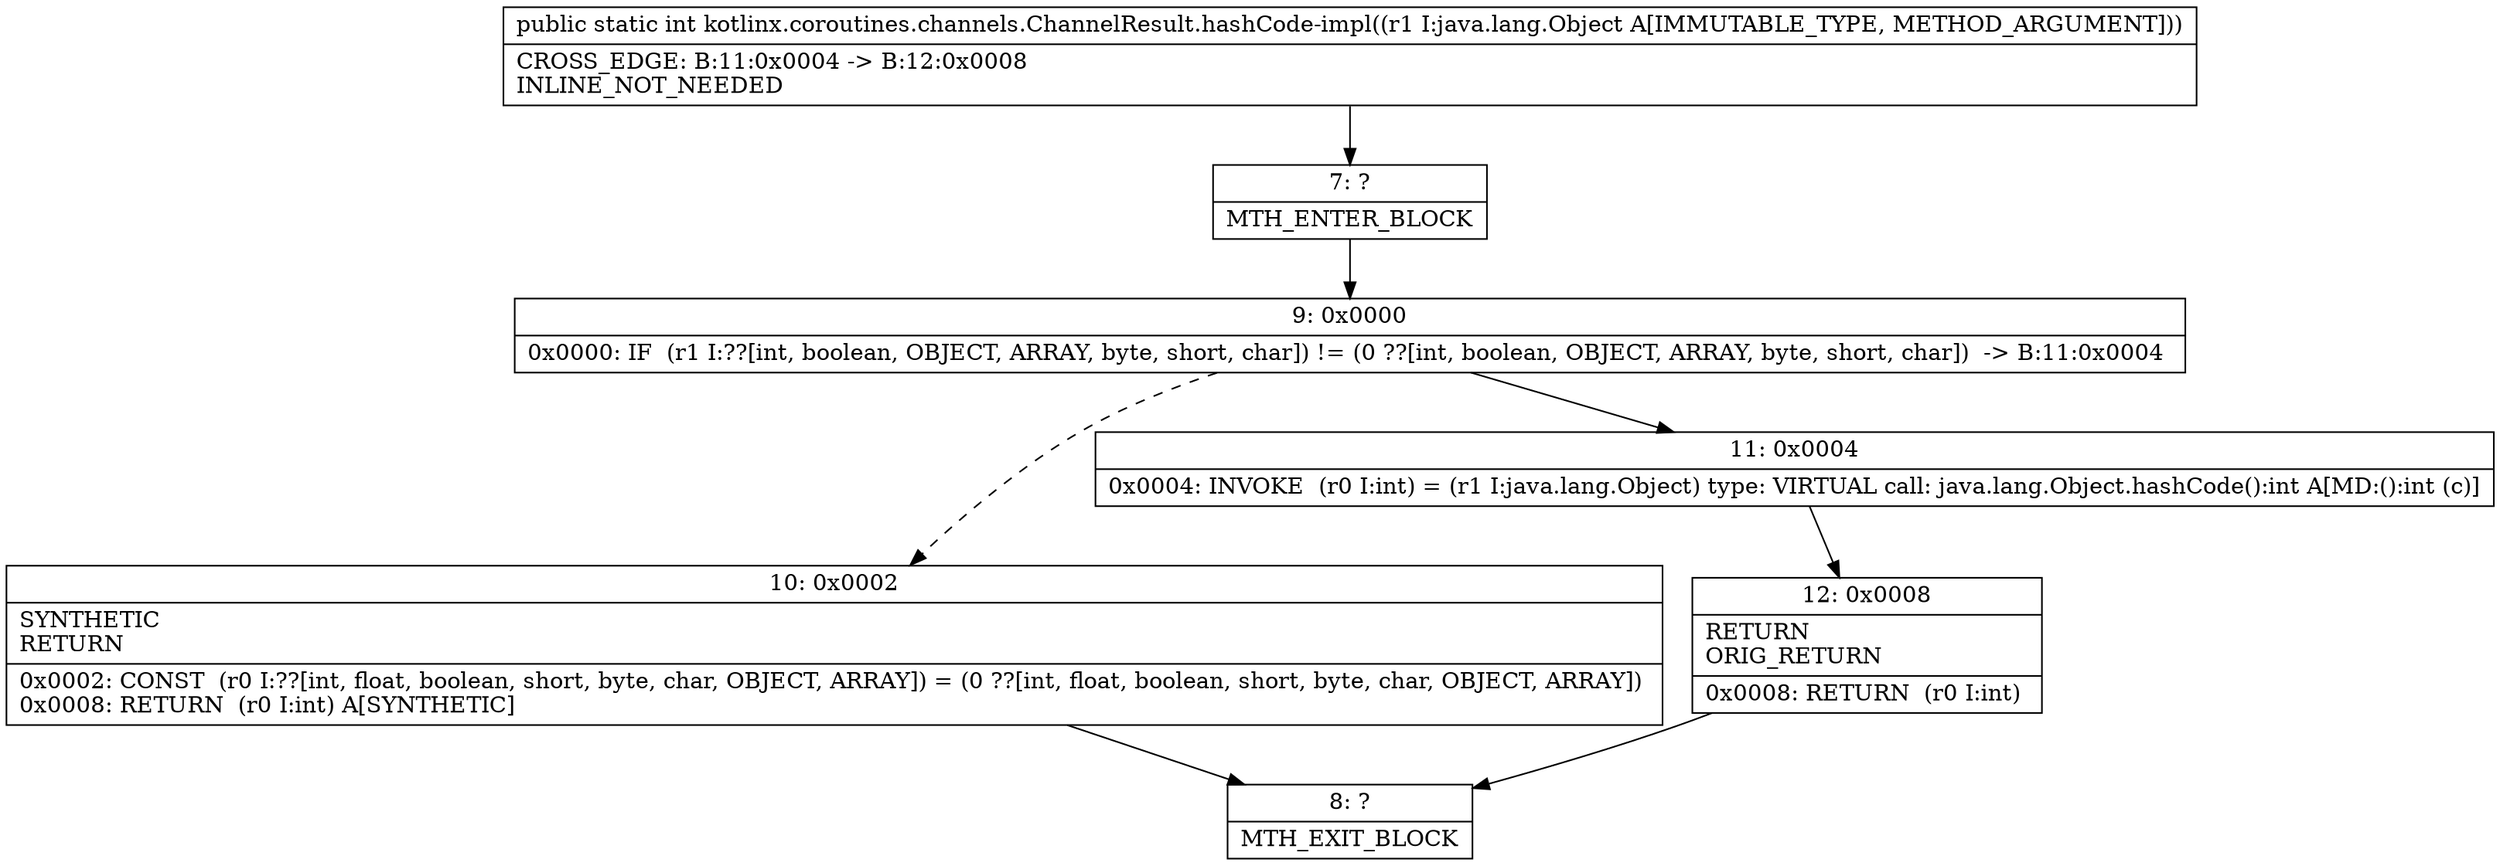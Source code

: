 digraph "CFG forkotlinx.coroutines.channels.ChannelResult.hashCode\-impl(Ljava\/lang\/Object;)I" {
Node_7 [shape=record,label="{7\:\ ?|MTH_ENTER_BLOCK\l}"];
Node_9 [shape=record,label="{9\:\ 0x0000|0x0000: IF  (r1 I:??[int, boolean, OBJECT, ARRAY, byte, short, char]) != (0 ??[int, boolean, OBJECT, ARRAY, byte, short, char])  \-\> B:11:0x0004 \l}"];
Node_10 [shape=record,label="{10\:\ 0x0002|SYNTHETIC\lRETURN\l|0x0002: CONST  (r0 I:??[int, float, boolean, short, byte, char, OBJECT, ARRAY]) = (0 ??[int, float, boolean, short, byte, char, OBJECT, ARRAY]) \l0x0008: RETURN  (r0 I:int) A[SYNTHETIC]\l}"];
Node_8 [shape=record,label="{8\:\ ?|MTH_EXIT_BLOCK\l}"];
Node_11 [shape=record,label="{11\:\ 0x0004|0x0004: INVOKE  (r0 I:int) = (r1 I:java.lang.Object) type: VIRTUAL call: java.lang.Object.hashCode():int A[MD:():int (c)]\l}"];
Node_12 [shape=record,label="{12\:\ 0x0008|RETURN\lORIG_RETURN\l|0x0008: RETURN  (r0 I:int) \l}"];
MethodNode[shape=record,label="{public static int kotlinx.coroutines.channels.ChannelResult.hashCode\-impl((r1 I:java.lang.Object A[IMMUTABLE_TYPE, METHOD_ARGUMENT]))  | CROSS_EDGE: B:11:0x0004 \-\> B:12:0x0008\lINLINE_NOT_NEEDED\l}"];
MethodNode -> Node_7;Node_7 -> Node_9;
Node_9 -> Node_10[style=dashed];
Node_9 -> Node_11;
Node_10 -> Node_8;
Node_11 -> Node_12;
Node_12 -> Node_8;
}

